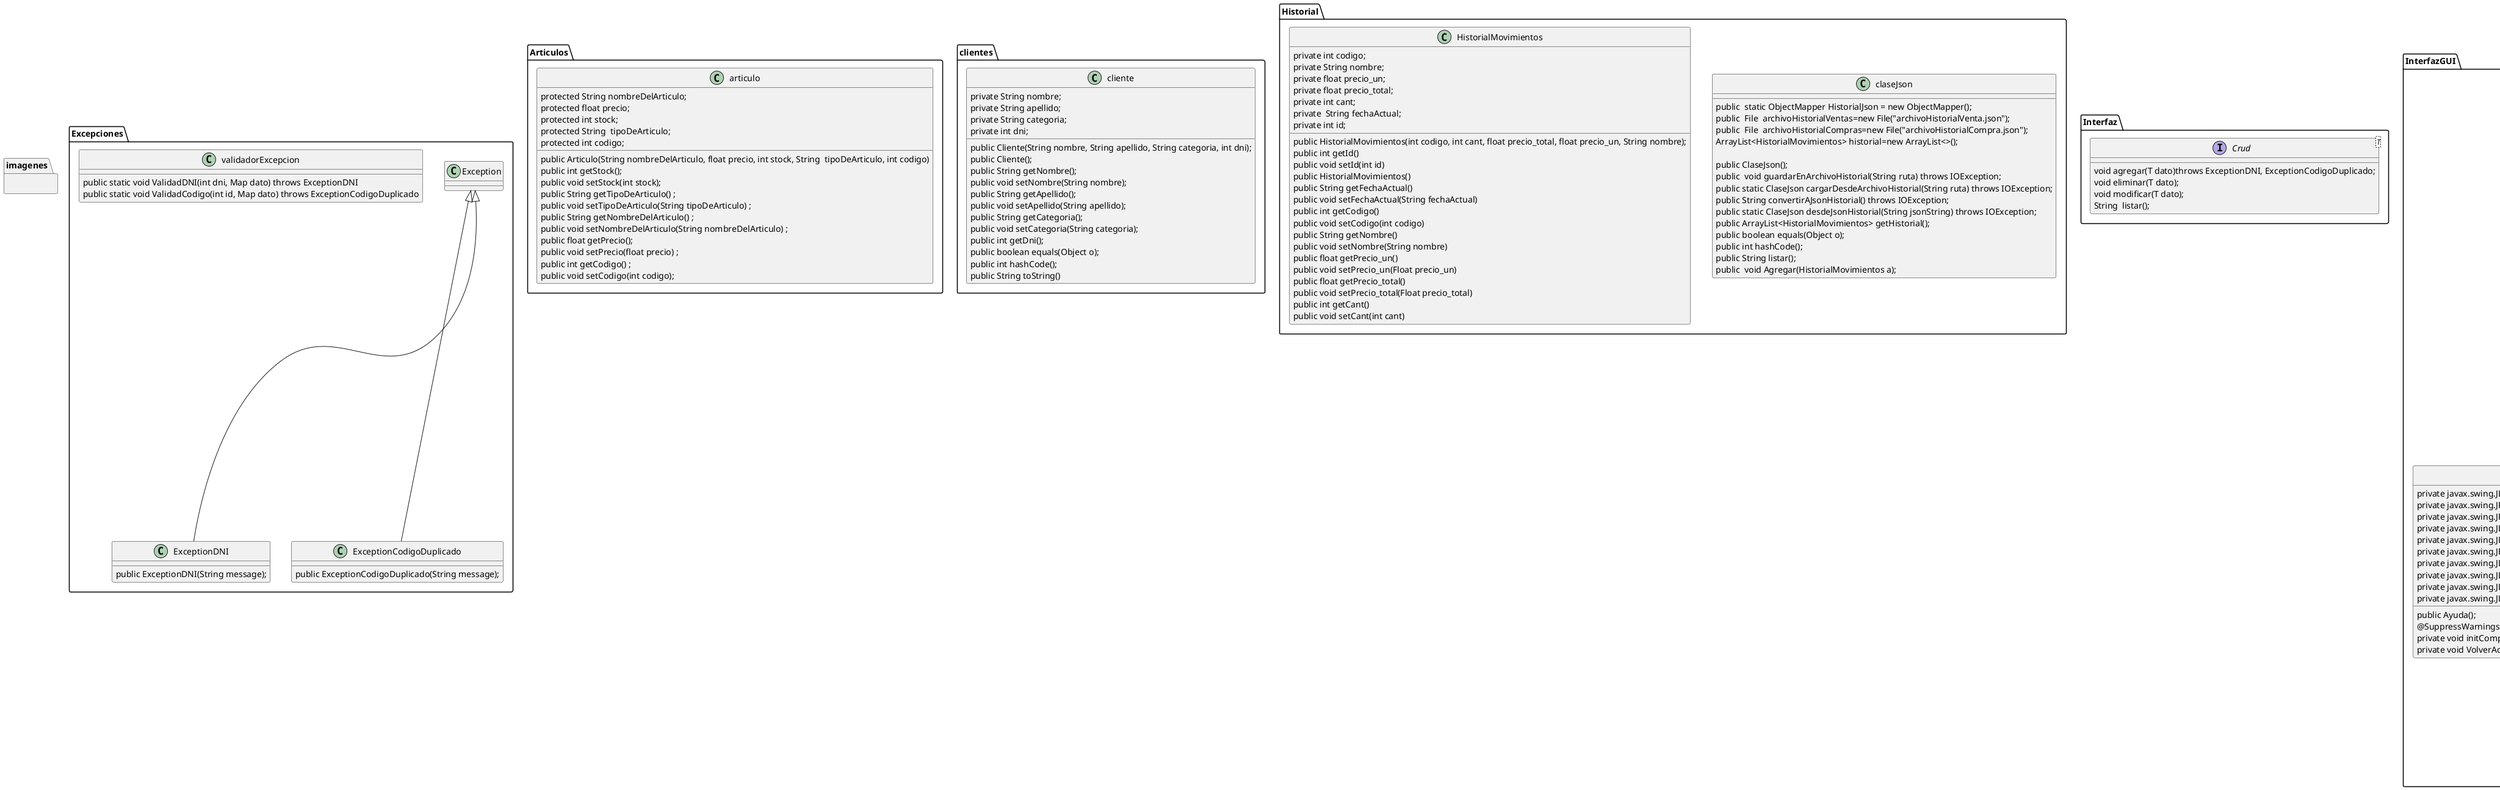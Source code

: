 @startuml

package Excepciones
{
Exception<|-- ExceptionDNI
Exception<|--ExceptionCodigoDuplicado
class ExceptionCodigoDuplicado
{
public ExceptionCodigoDuplicado(String message);
}
class ExceptionDNI
{
    public ExceptionDNI(String message);
}
class validadorExcepcion
{
public static void ValidadDNI(int dni, Map dato) throws ExceptionDNI
public static void ValidadCodigo(int id, Map dato) throws ExceptionCodigoDuplicado
}
}


package Articulos
{
  class articulo{
      protected String nombreDelArticulo;
      protected float precio;
      protected int stock;
      protected String  tipoDeArticulo;
      protected int codigo;
      public Articulo(String nombreDelArticulo, float precio, int stock, String  tipoDeArticulo, int codigo)
      public int getStock();
     public void setStock(int stock);
     public String getTipoDeArticulo() ;
     public void setTipoDeArticulo(String tipoDeArticulo) ;
     public String getNombreDelArticulo() ;
     public void setNombreDelArticulo(String nombreDelArticulo) ;
     public float getPrecio();
     public void setPrecio(float precio) ;
     public int getCodigo() ;
     public void setCodigo(int codigo);
  }
}

package clientes
{
class cliente{
private String nombre;
    private String apellido;
    private String categoria;
    private int dni;
    public Cliente(String nombre, String apellido, String categoria, int dni);
    public Cliente();
    public String getNombre();
    public void setNombre(String nombre);
    public String getApellido();
    public void setApellido(String apellido);
    public String getCategoria();
    public void setCategoria(String categoria);
    public int getDni();
    public boolean equals(Object o);
    public int hashCode();
    public String toString()
}
}

package Historial
{
class claseJson
{
    public  static ObjectMapper HistorialJson = new ObjectMapper();
    public  File  archivoHistorialVentas=new File("archivoHistorialVenta.json");
    public  File  archivoHistorialCompras=new File("archivoHistorialCompra.json");
    ArrayList<HistorialMovimientos> historial=new ArrayList<>();

    public ClaseJson();
    public  void guardarEnArchivoHistorial(String ruta) throws IOException;
    public static ClaseJson cargarDesdeArchivoHistorial(String ruta) throws IOException;
    public String convertirAJsonHistorial() throws IOException;
    public static ClaseJson desdeJsonHistorial(String jsonString) throws IOException;
    public ArrayList<HistorialMovimientos> getHistorial();
    public boolean equals(Object o);
    public int hashCode();
    public String listar();
    public  void Agregar(HistorialMovimientos a);
}
class HistorialMovimientos
{
    private int codigo;
    private String nombre;
    private float precio_un;
    private float precio_total;
    private int cant;
    private  String fechaActual;
    private int id;

    public HistorialMovimientos(int codigo, int cant, float precio_total, float precio_un, String nombre);
    public int getId()
        public void setId(int id)
        public HistorialMovimientos()
        public String getFechaActual()
        public void setFechaActual(String fechaActual)
        public int getCodigo()
        public void setCodigo(int codigo)
        public String getNombre()
        public void setNombre(String nombre)
        public float getPrecio_un()
        public void setPrecio_un(Float precio_un)
        public float getPrecio_total()
        public void setPrecio_total(Float precio_total)
        public int getCant()
        public void setCant(int cant)
}
}
package imagenes
{
}
package Interfaz
{
 interface Crud<T> {
    void agregar(T dato)throws ExceptionDNI, ExceptionCodigoDuplicado;
    void eliminar(T dato);
    void modificar(T dato);
    String  listar();
}
}

package InterfazGUI
{
package HistorialVentas
{
    class Historial extends javax.swing.JFrame
    {
     String ids[] = {"Numero", "Precio Total", "Fecha"};
     ClaseJson Historial = new ClaseJson();
     DefaultTableModel mt = new DefaultTableModel(ids, 0);
     public Historial();
     private void mostrarDetalleVenta(int idVenta);
     private void mostrarDetalleCompra(int idVenta);
     private float actualizarTotal();
     private void InitTableVentas(DefaultTableModel mt);
     private void InitTableCompras(DefaultTableModel mt);
     private void buscarPorFecha(String ruta);
     private JFormattedTextField crearFormattedTextField();
     private void initComponents();
      @SuppressWarnings("unchecked");
     private void VolverActionPerformed(java.awt.event.ActionEvent evt);
     private void CategoriacmboxActionPerformed(java.awt.event.ActionEvent evt);

     private javax.swing.JComboBox<String> Categoriacmbox;
     private javax.swing.JLabel Fecha;
     private javax.swing.JLabel Total;
     private javax.swing.JButton Volver;
     private javax.swing.JPanel jPanel1;
     private javax.swing.JScrollPane jScrollPane2;
     private javax.swing.JTable jTable2;
     private javax.swing.JTextField txtFecha;
     private javax.swing.JTextField txtTotal;

    }

    class DetalleVenta extends javax.swing.JDialog
    {
    private HistorialMovimientos venta;
        private ClaseJson historial;
        String ids[] = {"Código", "Nombre", "Cantidad", "Precio Unitario", "Precio Total"};
        DefaultTableModel mt = new DefaultTableModel(ids, 0);
        @Override public boolean isCellEditable(int row, int column);
        private int idVenta;
        public DetalleVenta(java.awt.Frame parent, HistorialMovimientos venta, int id, boolean esCompra);
        private void initComponents()
        private javax.swing.JPanel jPanel1;
            private javax.swing.JScrollPane jScrollPane1;
            private javax.swing.JTable jTable1;
            private javax.swing.JLabel jLabel1;
            private javax.swing.JLabel jLabel2;
            private javax.swing.JLabel lblIdVenta;
        private javax.swing.JLabel lblFecha;
    }
}

package VentanaArticulos
{

    class Articulos extends javax.swing.JFrame
    {
    String ids[] = {"Codigo", "Tipo", "Nombre", "Precio", "Stock"};
        DefaultTableModel mt = new DefaultTableModel(ids, 0)
        Vivero vivero = new Vivero();
        static ObjectMapper objectMapper = new ObjectMapper();
        public Articulos();
        private void InitTable(DefaultTableModel mt);
        private void initComponents();
        private void NuevoActionPerformed(java.awt.event.ActionEvent evt);
         private void VolverActionPerformed(java.awt.event.ActionEvent evt);
         private void buscarArticulos();
         private void BorrarActionPerformed(java.awt.event.ActionEvent evt);
         private void EditarActionPerformed(java.awt.event.ActionEvent evt);
         private javax.swing.JButton Borrar;
             private javax.swing.JTextField Buscador;
             private javax.swing.JButton Editar;
             private javax.swing.JPanel MainPanel;
             private javax.swing.JButton Nuevo;
             private javax.swing.JScrollPane Scroll;
             private javax.swing.JButton Volver;
             private javax.swing.JTable jTable1;
    }

    class NuevoArticulo extends JFrame
    {
        Vivero vivero = new Vivero();
            private int flag;
            Compra a;
            public NuevoArticulo();
             public NuevoArticulo(int flag, Compra a);
             @SuppressWarnings("unchecked");
             private void initComponents();
             private void initComponents1(int flag);
             private void VolverActionPerformed(java.awt.event.ActionEvent evt);
             private void VolverActionPerformed1(java.awt.event.ActionEvent evt, int flag);
             private void GuardarActionPerformed(java.awt.event.ActionEvent evt);
             private javax.swing.JLabel Codigo;
                 private javax.swing.JButton Guardar;
                 private javax.swing.JPanel MainPanel;
                 private javax.swing.JLabel Nombre;
                 private javax.swing.JLabel Precio;
                 private javax.swing.JLabel Stock;
                 private javax.swing.JLabel Tipo;
                 private javax.swing.JComboBox<String> TipoCmBox;
                 private javax.swing.JButton Volver;
                 private javax.swing.JTextField txtCodigo;
                 private javax.swing.JTextField txtNombre;
                 private javax.swing.JTextField txtPrecio;
                 private javax.swing.JTextField txtStock;
    }

    class VentanaEditarArticulo extends JFrame
    {
        private Vivero vivero;
            private int codigo;
            public VentanaEditarArticulo(int codigo, Vivero vivero);
        private void initComponents();
        private void VolverActionPerformed(java.awt.event.ActionEvent evt);
        private void cargar();
        private void GuardarActionPerformed(java.awt.event.ActionEvent evt);
        private javax.swing.JLabel Codigo;
            private javax.swing.JButton Guardar;
            private javax.swing.JPanel MainPanel;
            private javax.swing.JLabel Nombre;
            private javax.swing.JLabel Precio;
            private javax.swing.JLabel Stock;
            private javax.swing.JLabel Tipo;
            private javax.swing.JComboBox<String> TipoCmBox;
            private javax.swing.JButton Volver;
            private javax.swing.JTextField txtCodigo;
            private javax.swing.JTextField txtNombre;
            private javax.swing.JTextField txtPrecio;
            private javax.swing.JTextField txtStock;
    }
}

package VentanaClientes
{
    class Cliente extends javax.swing.JFrame
    {
        String ids[] = {"Dni", "Nombre", "Apellido", "Categoria"};
            DefaultTableModel mt = new DefaultTableModel(ids, 0);
            Vivero vivero = new Vivero();
                 static ObjectMapper objectMapper = new ObjectMapper();
                 public Cliente();
         private void InitTable(DefaultTableModel mt);
         private void initComponents();
         private void NuevoActionPerformed(java.awt.event.ActionEvent evt);
         private void VolverActionPerformed(java.awt.event.ActionEvent evt);
         private void buscarClientes();
         private void BorrarActionPerformed(java.awt.event.ActionEvent evt);
         private void EditarActionPerformed(java.awt.event.ActionEvent evt);
         private javax.swing.JButton Borrar;
             private javax.swing.JTextField Buscador;
             private javax.swing.JButton Editar;
             private javax.swing.JPanel MainPanel;
             private javax.swing.JButton Nuevo;
             private javax.swing.JScrollPane Scroll;
             private javax.swing.JButton Volver;
             private javax.swing.JTable jTable1;
    }

    class NuevoCliente extends javax.swing.JFrame
    {
        Vivero vivero = new Vivero();
            private int flag;
            VentanaPrincipal a;
            public NuevoCliente();
         public NuevoCliente(int flag, VentanaPrincipal a );
        @SuppressWarnings("unchecked");
        private void initComponents();
        private void initComponents1(int flag);
       private void VolverActionPerformed(java.awt.event.ActionEvent evt);
        private void VolverActionPerformed1(java.awt.event.ActionEvent evt, int flag);
       private void GuardarActionPerformed(java.awt.event.ActionEvent evt);
        private javax.swing.JLabel Apellido;
            private javax.swing.JLabel Categoria;
            private javax.swing.JComboBox<String> CategoriaCmBox;
            private javax.swing.JLabel Dni;
            private javax.swing.JButton Guardar;
            private javax.swing.JPanel MainPanel;
            private javax.swing.JLabel Nombre;
            private javax.swing.JButton Volver;
            private javax.swing.JTextField txtApellido;
            private javax.swing.JTextField txtDNI;
            private javax.swing.JTextField txtNombre;
    }

    class VentanaEditarCliente extends javax.swing.JFrame
    {
         private Vivero vivero;
            private int dni;
            public VentanaEditarCliente(int DNI, Vivero vivero);
         private void initComponents();
         private void VolverActionPerformed(java.awt.event.ActionEvent evt);
          private void cargar();
        private void GuardarActionPerformed(java.awt.event.ActionEvent evt);
        private javax.swing.JLabel Apellido;
            private javax.swing.JLabel Categoria;
            private javax.swing.JComboBox<String> CategoriaCmBox;
            private javax.swing.JButton Guardar;
            private javax.swing.JPanel MainPanel;
            private javax.swing.JLabel Nombre;
            private javax.swing.JButton Volver;
            private javax.swing.JTextField txtApellido;
            private javax.swing.JTextField txtNombre;
    }
}

package VentanaCompras
{
    class Compra extends javax.swing.JFrame
    {
         String ids[] = {"Codigo", "Nombre", "Precio unitario","Precio Total",  "Stock anterior", "Cantidad", "Nuevo Stock"};
            DefaultTableModel mt = new DefaultTableModel(ids, 0);
          ClaseJson a=new ClaseJson();
              Vivero vivero = new Vivero();
              String tipoDearticulo=null;
              public Compra();
              private void InitTableVentas(DefaultTableModel mt, int codigo);
         private void actualizarStockTotal(int row);
         private void actualizarPrecioTotal(int row);
           private float actualizarTotal();
        @SuppressWarnings("unchecked");
            private void initComponents();
           private void VolverActionPerformed(java.awt.event.ActionEvent evt);
          private void CancelarActionPerformed(java.awt.event.ActionEvent evt);
            private void AceptarActionPerformed(java.awt.event.ActionEvent evt);
        private void CargarActionPerformed(java.awt.event.ActionEvent evt);
        private javax.swing.JButton Aceptar;
            private javax.swing.JButton Cancelar;
            private javax.swing.JButton Cargar;
            private javax.swing.JLabel Codigo;
            private javax.swing.JLabel Total;
            private javax.swing.JButton Volver;
            private javax.swing.JPanel jPanel1;
            private javax.swing.JScrollPane jScrollPane2;
            private javax.swing.JTable jTable2;
            private javax.swing.JTextField txtCodigo;
            private javax.swing.JTextField txtTotal;
    }
}

package Ventanas
{
    class VentanaPrincipal extends javax.swing.JFrame
    {
     String ids[] = {"Codigo", "Nombre", "Precio unitario", "Precio total", "Cantidad"};
        DefaultTableModel mt = new DefaultTableModel(ids, 0);
        ClaseJson a=new ClaseJson();
            Vivero vivero = new Vivero();
            HistorialMovimientos aux = new HistorialMovimientos();
            static ObjectMapper HistorialJson = new ObjectMapper();
            public VentanaPrincipal();
            private void InitTableVentas(DefaultTableModel mt, int codigo);
         private void actualizarPrecioTotal(int row)
            private float actualizarTotal();
          @SuppressWarnings("unchecked");
          private void initComponents();
           private void VolverActionPerformed(java.awt.event.ActionEvent evt);
           private void txtDniActionPerformed(java.awt.event.ActionEvent evt);
          private void BuscarActionPerformed(java.awt.event.ActionEvent evt);
          private void CancelarActionPerformed(java.awt.event.ActionEvent evt);
          private void AceptarActionPerformed(java.awt.event.ActionEvent evt);
         private void CargarActionPerformed(java.awt.event.ActionEvent evt);
           private javax.swing.JButton Aceptar;
              private javax.swing.JButton Buscar;
              private javax.swing.JButton Cancelar;
              private javax.swing.JButton Cargar;
              private javax.swing.JLabel Codigo;
              private javax.swing.JLabel DNI;
              private javax.swing.JLabel Total;
              private javax.swing.JButton Volver;
              private javax.swing.JPanel jPanel1;
              private javax.swing.JScrollPane jScrollPane2;
              private javax.swing.JTable jTable2;
              private javax.swing.JTextField txtCodigo;
              private javax.swing.JTextField txtDni;
              private javax.swing.JTextField txtTotal;
    }

}
    class Ayuda extends javax.swing.JFrame
    {
        public Ayuda();
        @SuppressWarnings("unchecked");
         private void initComponents();
        private void VolverActionPerformed(java.awt.event.ActionEvent evt);
        private javax.swing.JLabel Imagen;
            private javax.swing.JPanel MainPanel;
            private javax.swing.JPanel PanelAyuda;
            private javax.swing.JLabel Soporte;
            private javax.swing.JLabel Titulo;
            private javax.swing.JButton Volver;
            private javax.swing.JLabel txtCaja;
            private javax.swing.JLabel txtCompras;
            private javax.swing.JLabel txtHistorial;
            private javax.swing.JLabel txtVentas;
    }

    class Caja extends javax.swing.JFrame
    {
        ClaseJson Historial=new ClaseJson();
            Vivero HistorialVivero=new Vivero();
            public Caja();
            private void FalseEditable();
            private void AgrandarLetra();
            private void ActualizarTxts();
            private void actualizarPrecioTotal();
          @SuppressWarnings("unchecked");
          private void initComponents();
           private void VolverActionPerformed(java.awt.event.ActionEvent evt);
            private javax.swing.JLabel Agroquimicos;
                private javax.swing.JLabel CantTotal;
                private javax.swing.JLabel Macetas;
                private javax.swing.JPanel PanelDescripcion;
                private javax.swing.JLabel Plantas;
                private javax.swing.JLabel Tierras;
                private javax.swing.JLabel Titulo;
                private javax.swing.JLabel Total;
                private javax.swing.JButton Volver;
                private javax.swing.JPanel jPanel1;
                private javax.swing.JTextField txtAgroquimicos;
                private javax.swing.JTextField txtCantTotal;
                private javax.swing.JTextField txtMacetas;
                private javax.swing.JTextField txtPlantas;
                private javax.swing.JTextField txtTierras;
                private javax.swing.JTextField txtTotal;
    }

    class GUI extends javax.swing.JFrame
    {
        private Color colorOriginal;
            public GUI();
         private void setDate();
         private void setHora();
        public static void setupButton(JButton button);
         public static void setupButtonAceptar(JButton button);
         public static void setupButtonCancelar(JButton button) ;
         @SuppressWarnings("unchecked");
         private void initComponents();
         private void VentasActionPerformed(java.awt.event.ActionEvent evt);
          private void ArticulosActionPerformed(java.awt.event.ActionEvent evt);
          private void ComprasActionPerformed(java.awt.event.ActionEvent evt);
          private void CajaActionPerformed(java.awt.event.ActionEvent evt);
          private void HistorialActionPerformed(java.awt.event.ActionEvent evt);
          private void AyudaActionPerformed(java.awt.event.ActionEvent evt);
          private void ClientesActionPerformed(java.awt.event.ActionEvent evt);
          private void HoraActionPerformed(java.awt.event.ActionEvent evt);
          private javax.swing.JButton Articulos;
              private javax.swing.JButton Ayuda;
              private javax.swing.JButton Caja;
              private javax.swing.JButton Clientes;
              private javax.swing.JButton Compras;
              private javax.swing.JLabel Fecha;
              private javax.swing.JButton Historial;
              private javax.swing.JLabel Imagen;
              private javax.swing.JTextField Hora;
              private javax.swing.JPanel MainPanel;
              private javax.swing.JPanel PanelMenu;
              private javax.swing.JLabel Titulo;
              private javax.swing.JButton Ventas;
    }



}


package TextPrompt
    {
        class TextPrompt extends JLabel implements FocusListener, DocumentListener
        {
            private static final long serialVersionUID = 1L;
           	public enum Show;
            private JTextComponent component;
            private Document document;
           	private Show show;
           	private boolean showPromptOnce;
           	private int focusLost;
           	public TextPrompt(String text, JTextComponent component);
           	public TextPrompt(String text, JTextComponent component, Show show);
           	public void changeAlpha(float alpha);
           	public void changeAlpha(int alpha);
           	public void changeStyle(int style);
           	public Show getShow();
           	public void setShow(Show show);
            public boolean getShowPromptOnce();
            public void setShowPromptOnce(boolean showPromptOnce);
            private void checkForPrompt();
            public void focusGained(FocusEvent e);
            public void focusLost(FocusEvent e);
            public void insertUpdate(DocumentEvent e);
            public void removeUpdate(DocumentEvent e);
            public void changedUpdate(DocumentEvent e);

        }
    }
package Vivero
{
    class Vivero implements Crud
    {



        HashMap<Integer, Cliente> clientes;
            HashMap<Integer, Articulo> Articulos;
           public  static ObjectMapper viveroJson = new ObjectMapper();
            public  File  archivoVivero=new File("archivo.json");
            public Vivero();
            @Override public void agregar(Object dato)throws ExceptionDNI, ExceptionCodigoDuplicado ;
            public HashMap<Integer, Cliente> getClientes();
            public void setClientes(HashMap<Integer, Cliente> clientes);
            public HashMap<Integer, Articulo> getArticulos();
            public Object buscarDni(Object dato);
            public Object buscarCodigo(Object dato);
            @Override public void eliminar(Object dato);
            @Override public void modificar(Object dato);
            @Override public String listar();
            public  void guardarEnArchivo(String ruta) throws IOException;
            public static Vivero cargarDesdeArchivo(String ruta) throws IOException;
            public String convertirAJson() throws IOException;
            public static Vivero desdeJson(String jsonString) throws IOException;


    }
}



@enduml